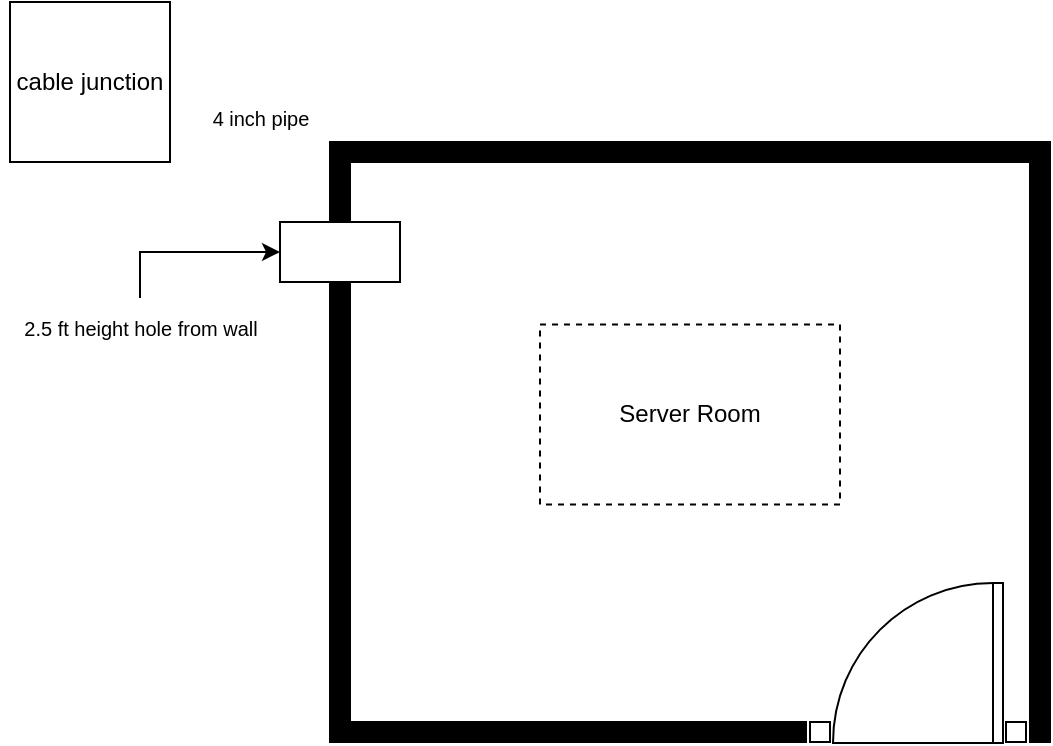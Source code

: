 <mxfile version="22.0.8" type="github">
  <diagram name="Page-1" id="bCyZ8yfbj6f0R-I90FGf">
    <mxGraphModel dx="811" dy="421" grid="1" gridSize="10" guides="1" tooltips="1" connect="1" arrows="1" fold="1" page="1" pageScale="1" pageWidth="1100" pageHeight="850" math="0" shadow="0">
      <root>
        <mxCell id="0" />
        <mxCell id="1" parent="0" />
        <mxCell id="NETBPx4CNEGQBiJZtbOW-5" value="" style="verticalLabelPosition=bottom;html=1;verticalAlign=top;align=center;shape=mxgraph.floorplan.wallU;fillColor=strokeColor;" vertex="1" parent="1">
          <mxGeometry x="360" y="240" width="360" height="300" as="geometry" />
        </mxCell>
        <mxCell id="NETBPx4CNEGQBiJZtbOW-7" value="" style="verticalLabelPosition=bottom;html=1;verticalAlign=top;align=center;shape=mxgraph.floorplan.doorRight;aspect=fixed;rotation=90;" vertex="1" parent="1">
          <mxGeometry x="614" y="458" width="80" height="85" as="geometry" />
        </mxCell>
        <mxCell id="NETBPx4CNEGQBiJZtbOW-10" value="" style="rounded=0;whiteSpace=wrap;html=1;" vertex="1" parent="1">
          <mxGeometry x="698" y="530" width="10" height="10" as="geometry" />
        </mxCell>
        <mxCell id="NETBPx4CNEGQBiJZtbOW-11" value="" style="verticalLabelPosition=bottom;html=1;verticalAlign=top;align=center;shape=mxgraph.floorplan.wall;fillColor=strokeColor;direction=south;rotation=-90;" vertex="1" parent="1">
          <mxGeometry x="479.25" y="421.25" width="10" height="227.5" as="geometry" />
        </mxCell>
        <mxCell id="NETBPx4CNEGQBiJZtbOW-12" value="" style="rounded=0;whiteSpace=wrap;html=1;" vertex="1" parent="1">
          <mxGeometry x="600" y="530" width="10" height="10" as="geometry" />
        </mxCell>
        <mxCell id="NETBPx4CNEGQBiJZtbOW-14" value="" style="rounded=0;whiteSpace=wrap;html=1;" vertex="1" parent="1">
          <mxGeometry x="335" y="280" width="60" height="30" as="geometry" />
        </mxCell>
        <mxCell id="NETBPx4CNEGQBiJZtbOW-15" value="" style="shape=image;html=1;verticalAlign=top;verticalLabelPosition=bottom;labelBackgroundColor=#ffffff;imageAspect=0;aspect=fixed;image=https://cdn1.iconfinder.com/data/icons/DarkGlass_Reworked/128x128/filesystems/pipe.png;rotation=30;" vertex="1" parent="1">
          <mxGeometry x="280" y="228" width="60" height="60" as="geometry" />
        </mxCell>
        <mxCell id="NETBPx4CNEGQBiJZtbOW-16" value="4 inch pipe" style="text;html=1;align=center;verticalAlign=middle;resizable=0;points=[];autosize=1;strokeColor=none;fillColor=none;fontSize=10;" vertex="1" parent="1">
          <mxGeometry x="290" y="213" width="70" height="30" as="geometry" />
        </mxCell>
        <mxCell id="NETBPx4CNEGQBiJZtbOW-17" value="cable junction" style="whiteSpace=wrap;html=1;aspect=fixed;" vertex="1" parent="1">
          <mxGeometry x="200" y="170" width="80" height="80" as="geometry" />
        </mxCell>
        <mxCell id="NETBPx4CNEGQBiJZtbOW-20" style="edgeStyle=orthogonalEdgeStyle;rounded=0;orthogonalLoop=1;jettySize=auto;html=1;entryX=0;entryY=0.5;entryDx=0;entryDy=0;" edge="1" parent="1" source="NETBPx4CNEGQBiJZtbOW-18" target="NETBPx4CNEGQBiJZtbOW-14">
          <mxGeometry relative="1" as="geometry" />
        </mxCell>
        <mxCell id="NETBPx4CNEGQBiJZtbOW-18" value="&lt;font style=&quot;font-size: 10px;&quot;&gt;2.5 ft height hole from wall&lt;/font&gt;" style="text;html=1;align=center;verticalAlign=middle;resizable=0;points=[];autosize=1;strokeColor=none;fillColor=none;" vertex="1" parent="1">
          <mxGeometry x="195" y="318" width="140" height="30" as="geometry" />
        </mxCell>
        <mxCell id="NETBPx4CNEGQBiJZtbOW-21" value="Server Room" style="rounded=0;whiteSpace=wrap;html=1;dashed=1;" vertex="1" parent="1">
          <mxGeometry x="465" y="331.25" width="150" height="90" as="geometry" />
        </mxCell>
      </root>
    </mxGraphModel>
  </diagram>
</mxfile>
